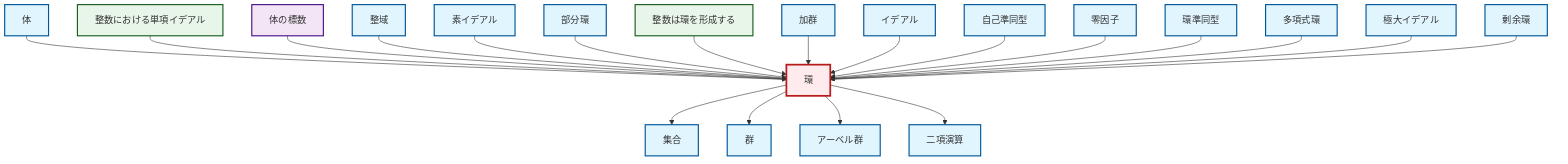 graph TD
    classDef definition fill:#e1f5fe,stroke:#01579b,stroke-width:2px
    classDef theorem fill:#f3e5f5,stroke:#4a148c,stroke-width:2px
    classDef axiom fill:#fff3e0,stroke:#e65100,stroke-width:2px
    classDef example fill:#e8f5e9,stroke:#1b5e20,stroke-width:2px
    classDef current fill:#ffebee,stroke:#b71c1c,stroke-width:3px
    thm-field-characteristic["体の標数"]:::theorem
    def-maximal-ideal["極大イデアル"]:::definition
    def-group["群"]:::definition
    def-set["集合"]:::definition
    ex-principal-ideal["整数における単項イデアル"]:::example
    def-polynomial-ring["多項式環"]:::definition
    def-quotient-ring["剰余環"]:::definition
    def-subring["部分環"]:::definition
    def-ring["環"]:::definition
    def-ring-homomorphism["環準同型"]:::definition
    def-module["加群"]:::definition
    def-ideal["イデアル"]:::definition
    def-endomorphism["自己準同型"]:::definition
    def-integral-domain["整域"]:::definition
    def-zero-divisor["零因子"]:::definition
    def-abelian-group["アーベル群"]:::definition
    def-field["体"]:::definition
    def-prime-ideal["素イデアル"]:::definition
    ex-integers-ring["整数は環を形成する"]:::example
    def-binary-operation["二項演算"]:::definition
    def-field --> def-ring
    ex-principal-ideal --> def-ring
    def-ring --> def-set
    def-ring --> def-group
    thm-field-characteristic --> def-ring
    def-integral-domain --> def-ring
    def-prime-ideal --> def-ring
    def-subring --> def-ring
    def-ring --> def-abelian-group
    ex-integers-ring --> def-ring
    def-ring --> def-binary-operation
    def-module --> def-ring
    def-ideal --> def-ring
    def-endomorphism --> def-ring
    def-zero-divisor --> def-ring
    def-ring-homomorphism --> def-ring
    def-polynomial-ring --> def-ring
    def-maximal-ideal --> def-ring
    def-quotient-ring --> def-ring
    class def-ring current